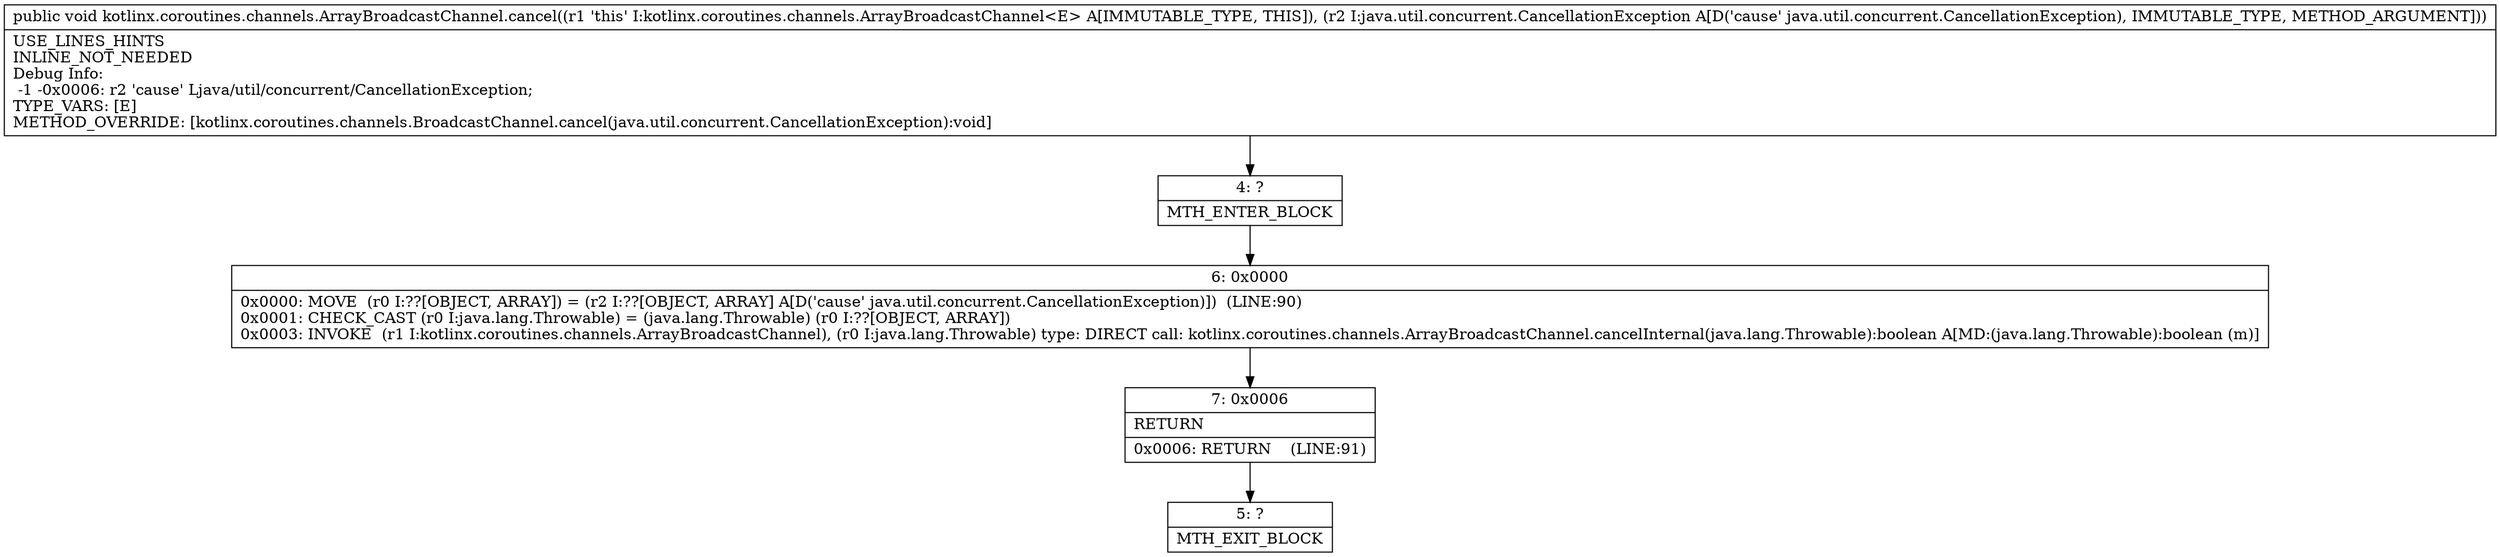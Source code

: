 digraph "CFG forkotlinx.coroutines.channels.ArrayBroadcastChannel.cancel(Ljava\/util\/concurrent\/CancellationException;)V" {
Node_4 [shape=record,label="{4\:\ ?|MTH_ENTER_BLOCK\l}"];
Node_6 [shape=record,label="{6\:\ 0x0000|0x0000: MOVE  (r0 I:??[OBJECT, ARRAY]) = (r2 I:??[OBJECT, ARRAY] A[D('cause' java.util.concurrent.CancellationException)])  (LINE:90)\l0x0001: CHECK_CAST (r0 I:java.lang.Throwable) = (java.lang.Throwable) (r0 I:??[OBJECT, ARRAY]) \l0x0003: INVOKE  (r1 I:kotlinx.coroutines.channels.ArrayBroadcastChannel), (r0 I:java.lang.Throwable) type: DIRECT call: kotlinx.coroutines.channels.ArrayBroadcastChannel.cancelInternal(java.lang.Throwable):boolean A[MD:(java.lang.Throwable):boolean (m)]\l}"];
Node_7 [shape=record,label="{7\:\ 0x0006|RETURN\l|0x0006: RETURN    (LINE:91)\l}"];
Node_5 [shape=record,label="{5\:\ ?|MTH_EXIT_BLOCK\l}"];
MethodNode[shape=record,label="{public void kotlinx.coroutines.channels.ArrayBroadcastChannel.cancel((r1 'this' I:kotlinx.coroutines.channels.ArrayBroadcastChannel\<E\> A[IMMUTABLE_TYPE, THIS]), (r2 I:java.util.concurrent.CancellationException A[D('cause' java.util.concurrent.CancellationException), IMMUTABLE_TYPE, METHOD_ARGUMENT]))  | USE_LINES_HINTS\lINLINE_NOT_NEEDED\lDebug Info:\l  \-1 \-0x0006: r2 'cause' Ljava\/util\/concurrent\/CancellationException;\lTYPE_VARS: [E]\lMETHOD_OVERRIDE: [kotlinx.coroutines.channels.BroadcastChannel.cancel(java.util.concurrent.CancellationException):void]\l}"];
MethodNode -> Node_4;Node_4 -> Node_6;
Node_6 -> Node_7;
Node_7 -> Node_5;
}


